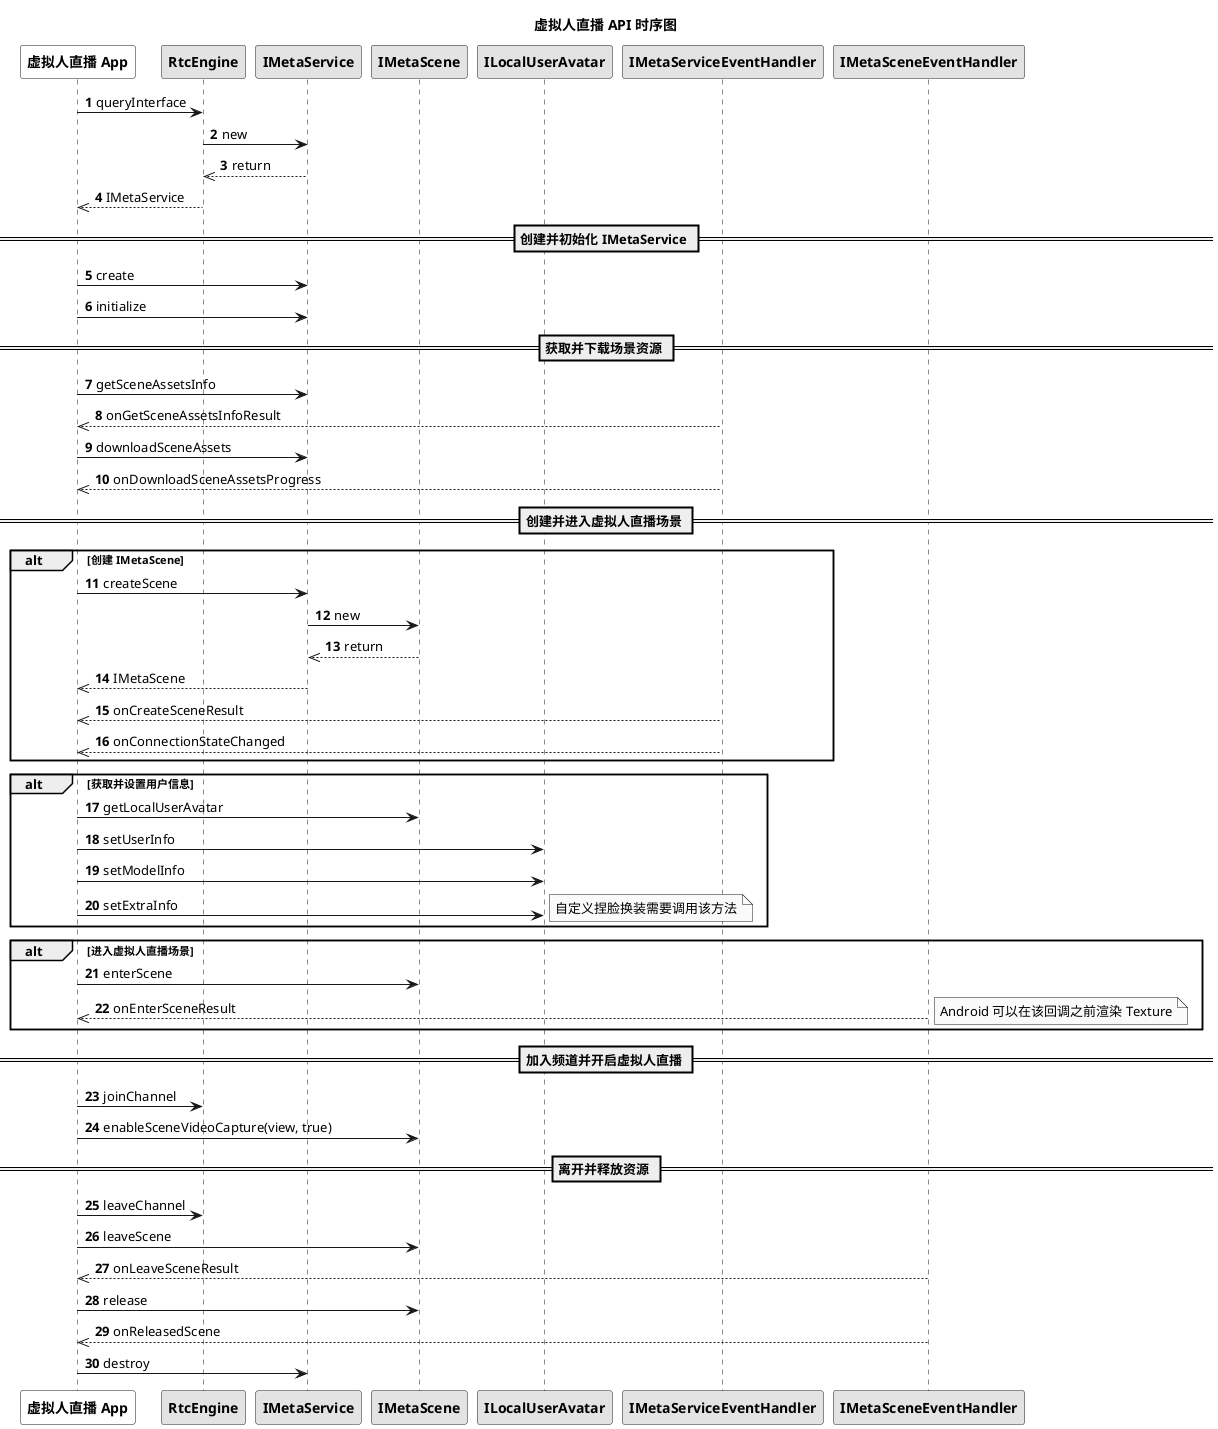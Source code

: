 @startuml
autonumber
skinparam monochrome true

title 虚拟人直播 API 时序图
participant "<b>虚拟人直播 App</b>" as app #White
participant "<b>RtcEngine</b>" as rtc
participant "<b>IMetaService</b>" as service
participant "<b>IMetaScene</b>" as scene
participant "<b>ILocalUserAvatar</b>" as avatar
participant "<b>IMetaServiceEventHandler</b>" as serviceevent
participant "<b>IMetaSceneEventHandler</b>" as sceneevent

app -> rtc: queryInterface
rtc -> service: new
service -->> rtc: return
rtc -->> app: IMetaService
== 创建并初始化 IMetaService ==
app -> service: create
app -> service: initialize
== 获取并下载场景资源 ==
app -> service: getSceneAssetsInfo
serviceevent -->> app: onGetSceneAssetsInfoResult
app -> service: downloadSceneAssets
serviceevent -->> app: onDownloadSceneAssetsProgress
== 创建并进入虚拟人直播场景 ==
alt 创建 IMetaScene
app -> service: createScene
service -> scene: new
scene -->> service: return
service -->> app: IMetaScene
serviceevent -->> app: onCreateSceneResult
serviceevent -->> app: onConnectionStateChanged
end
alt 获取并设置用户信息
app -> scene: getLocalUserAvatar
app -> avatar: setUserInfo
app -> avatar: setModelInfo
app -> avatar: setExtraInfo
note right
自定义捏脸换装需要调用该方法
end note
end
alt 进入虚拟人直播场景
app -> scene: enterScene
sceneevent -->> app: onEnterSceneResult
note right
Android 可以在该回调之前渲染 Texture
end note
end
== 加入频道并开启虚拟人直播 ==
app -> rtc: joinChannel
app -> scene: enableSceneVideoCapture(view, true)
== 离开并释放资源 ==
app -> rtc: leaveChannel
app -> scene: leaveScene
sceneevent -->> app: onLeaveSceneResult
app -> scene: release
sceneevent -->> app: onReleasedScene
app -> service: destroy
@enduml